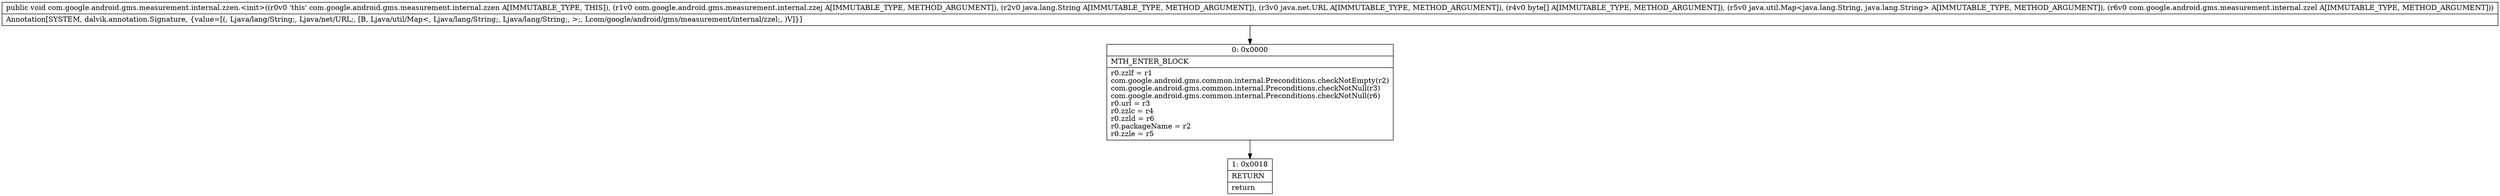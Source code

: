 digraph "CFG forcom.google.android.gms.measurement.internal.zzen.\<init\>(Lcom\/google\/android\/gms\/measurement\/internal\/zzej;Ljava\/lang\/String;Ljava\/net\/URL;[BLjava\/util\/Map;Lcom\/google\/android\/gms\/measurement\/internal\/zzel;)V" {
Node_0 [shape=record,label="{0\:\ 0x0000|MTH_ENTER_BLOCK\l|r0.zzlf = r1\lcom.google.android.gms.common.internal.Preconditions.checkNotEmpty(r2)\lcom.google.android.gms.common.internal.Preconditions.checkNotNull(r3)\lcom.google.android.gms.common.internal.Preconditions.checkNotNull(r6)\lr0.url = r3\lr0.zzlc = r4\lr0.zzld = r6\lr0.packageName = r2\lr0.zzle = r5\l}"];
Node_1 [shape=record,label="{1\:\ 0x0018|RETURN\l|return\l}"];
MethodNode[shape=record,label="{public void com.google.android.gms.measurement.internal.zzen.\<init\>((r0v0 'this' com.google.android.gms.measurement.internal.zzen A[IMMUTABLE_TYPE, THIS]), (r1v0 com.google.android.gms.measurement.internal.zzej A[IMMUTABLE_TYPE, METHOD_ARGUMENT]), (r2v0 java.lang.String A[IMMUTABLE_TYPE, METHOD_ARGUMENT]), (r3v0 java.net.URL A[IMMUTABLE_TYPE, METHOD_ARGUMENT]), (r4v0 byte[] A[IMMUTABLE_TYPE, METHOD_ARGUMENT]), (r5v0 java.util.Map\<java.lang.String, java.lang.String\> A[IMMUTABLE_TYPE, METHOD_ARGUMENT]), (r6v0 com.google.android.gms.measurement.internal.zzel A[IMMUTABLE_TYPE, METHOD_ARGUMENT]))  | Annotation[SYSTEM, dalvik.annotation.Signature, \{value=[(, Ljava\/lang\/String;, Ljava\/net\/URL;, [B, Ljava\/util\/Map\<, Ljava\/lang\/String;, Ljava\/lang\/String;, \>;, Lcom\/google\/android\/gms\/measurement\/internal\/zzel;, )V]\}]\l}"];
MethodNode -> Node_0;
Node_0 -> Node_1;
}


